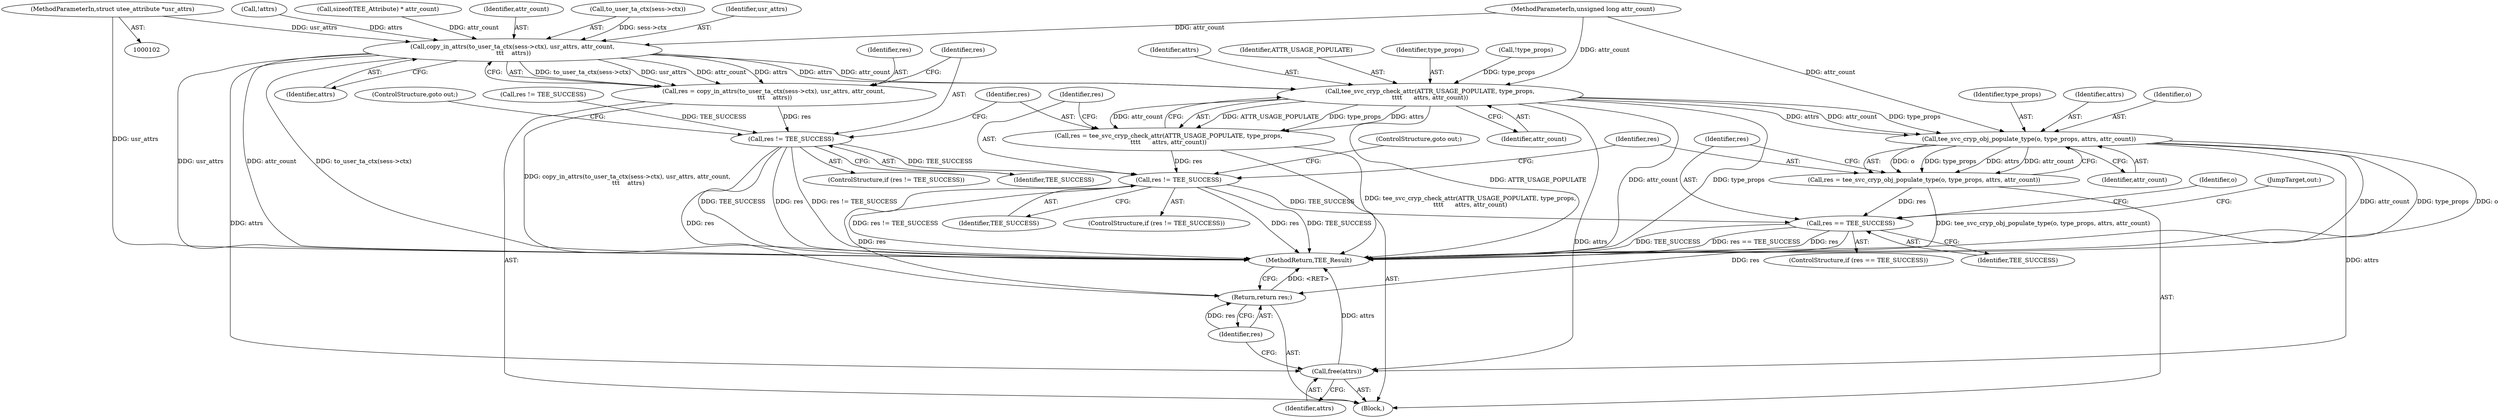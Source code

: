 digraph "0_optee_os_b60e1cee406a1ff521145ab9534370dfb85dd592@pointer" {
"1000104" [label="(MethodParameterIn,struct utee_attribute *usr_attrs)"];
"1000194" [label="(Call,copy_in_attrs(to_user_ta_ctx(sess->ctx), usr_attrs, attr_count,\n \t\t\t    attrs))"];
"1000192" [label="(Call,res = copy_in_attrs(to_user_ta_ctx(sess->ctx), usr_attrs, attr_count,\n \t\t\t    attrs))"];
"1000203" [label="(Call,res != TEE_SUCCESS)"];
"1000215" [label="(Call,res != TEE_SUCCESS)"];
"1000227" [label="(Call,res == TEE_SUCCESS)"];
"1000240" [label="(Return,return res;)"];
"1000209" [label="(Call,tee_svc_cryp_check_attr(ATTR_USAGE_POPULATE, type_props,\n\t\t\t\t      attrs, attr_count))"];
"1000207" [label="(Call,res = tee_svc_cryp_check_attr(ATTR_USAGE_POPULATE, type_props,\n\t\t\t\t      attrs, attr_count))"];
"1000221" [label="(Call,tee_svc_cryp_obj_populate_type(o, type_props, attrs, attr_count))"];
"1000219" [label="(Call,res = tee_svc_cryp_obj_populate_type(o, type_props, attrs, attr_count))"];
"1000238" [label="(Call,free(attrs))"];
"1000199" [label="(Identifier,usr_attrs)"];
"1000202" [label="(ControlStructure,if (res != TEE_SUCCESS))"];
"1000208" [label="(Identifier,res)"];
"1000238" [label="(Call,free(attrs))"];
"1000212" [label="(Identifier,attrs)"];
"1000241" [label="(Identifier,res)"];
"1000220" [label="(Identifier,res)"];
"1000227" [label="(Call,res == TEE_SUCCESS)"];
"1000223" [label="(Identifier,type_props)"];
"1000210" [label="(Identifier,ATTR_USAGE_POPULATE)"];
"1000106" [label="(Block,)"];
"1000207" [label="(Call,res = tee_svc_cryp_check_attr(ATTR_USAGE_POPULATE, type_props,\n\t\t\t\t      attrs, attr_count))"];
"1000224" [label="(Identifier,attrs)"];
"1000194" [label="(Call,copy_in_attrs(to_user_ta_ctx(sess->ctx), usr_attrs, attr_count,\n \t\t\t    attrs))"];
"1000214" [label="(ControlStructure,if (res != TEE_SUCCESS))"];
"1000225" [label="(Identifier,attr_count)"];
"1000233" [label="(Identifier,o)"];
"1000239" [label="(Identifier,attrs)"];
"1000213" [label="(Identifier,attr_count)"];
"1000218" [label="(ControlStructure,goto out;)"];
"1000228" [label="(Identifier,res)"];
"1000215" [label="(Call,res != TEE_SUCCESS)"];
"1000216" [label="(Identifier,res)"];
"1000219" [label="(Call,res = tee_svc_cryp_obj_populate_type(o, type_props, attrs, attr_count))"];
"1000222" [label="(Identifier,o)"];
"1000203" [label="(Call,res != TEE_SUCCESS)"];
"1000237" [label="(JumpTarget,out:)"];
"1000211" [label="(Identifier,type_props)"];
"1000176" [label="(Call,!type_props)"];
"1000193" [label="(Identifier,res)"];
"1000188" [label="(Call,!attrs)"];
"1000204" [label="(Identifier,res)"];
"1000105" [label="(MethodParameterIn,unsigned long attr_count)"];
"1000192" [label="(Call,res = copy_in_attrs(to_user_ta_ctx(sess->ctx), usr_attrs, attr_count,\n \t\t\t    attrs))"];
"1000240" [label="(Return,return res;)"];
"1000217" [label="(Identifier,TEE_SUCCESS)"];
"1000221" [label="(Call,tee_svc_cryp_obj_populate_type(o, type_props, attrs, attr_count))"];
"1000183" [label="(Call,sizeof(TEE_Attribute) * attr_count)"];
"1000104" [label="(MethodParameterIn,struct utee_attribute *usr_attrs)"];
"1000226" [label="(ControlStructure,if (res == TEE_SUCCESS))"];
"1000201" [label="(Identifier,attrs)"];
"1000200" [label="(Identifier,attr_count)"];
"1000242" [label="(MethodReturn,TEE_Result)"];
"1000205" [label="(Identifier,TEE_SUCCESS)"];
"1000229" [label="(Identifier,TEE_SUCCESS)"];
"1000206" [label="(ControlStructure,goto out;)"];
"1000195" [label="(Call,to_user_ta_ctx(sess->ctx))"];
"1000209" [label="(Call,tee_svc_cryp_check_attr(ATTR_USAGE_POPULATE, type_props,\n\t\t\t\t      attrs, attr_count))"];
"1000138" [label="(Call,res != TEE_SUCCESS)"];
"1000104" -> "1000102"  [label="AST: "];
"1000104" -> "1000242"  [label="DDG: usr_attrs"];
"1000104" -> "1000194"  [label="DDG: usr_attrs"];
"1000194" -> "1000192"  [label="AST: "];
"1000194" -> "1000201"  [label="CFG: "];
"1000195" -> "1000194"  [label="AST: "];
"1000199" -> "1000194"  [label="AST: "];
"1000200" -> "1000194"  [label="AST: "];
"1000201" -> "1000194"  [label="AST: "];
"1000192" -> "1000194"  [label="CFG: "];
"1000194" -> "1000242"  [label="DDG: usr_attrs"];
"1000194" -> "1000242"  [label="DDG: attr_count"];
"1000194" -> "1000242"  [label="DDG: to_user_ta_ctx(sess->ctx)"];
"1000194" -> "1000192"  [label="DDG: to_user_ta_ctx(sess->ctx)"];
"1000194" -> "1000192"  [label="DDG: usr_attrs"];
"1000194" -> "1000192"  [label="DDG: attr_count"];
"1000194" -> "1000192"  [label="DDG: attrs"];
"1000195" -> "1000194"  [label="DDG: sess->ctx"];
"1000183" -> "1000194"  [label="DDG: attr_count"];
"1000105" -> "1000194"  [label="DDG: attr_count"];
"1000188" -> "1000194"  [label="DDG: attrs"];
"1000194" -> "1000209"  [label="DDG: attrs"];
"1000194" -> "1000209"  [label="DDG: attr_count"];
"1000194" -> "1000238"  [label="DDG: attrs"];
"1000192" -> "1000106"  [label="AST: "];
"1000193" -> "1000192"  [label="AST: "];
"1000204" -> "1000192"  [label="CFG: "];
"1000192" -> "1000242"  [label="DDG: copy_in_attrs(to_user_ta_ctx(sess->ctx), usr_attrs, attr_count,\n \t\t\t    attrs)"];
"1000192" -> "1000203"  [label="DDG: res"];
"1000203" -> "1000202"  [label="AST: "];
"1000203" -> "1000205"  [label="CFG: "];
"1000204" -> "1000203"  [label="AST: "];
"1000205" -> "1000203"  [label="AST: "];
"1000206" -> "1000203"  [label="CFG: "];
"1000208" -> "1000203"  [label="CFG: "];
"1000203" -> "1000242"  [label="DDG: TEE_SUCCESS"];
"1000203" -> "1000242"  [label="DDG: res"];
"1000203" -> "1000242"  [label="DDG: res != TEE_SUCCESS"];
"1000138" -> "1000203"  [label="DDG: TEE_SUCCESS"];
"1000203" -> "1000215"  [label="DDG: TEE_SUCCESS"];
"1000203" -> "1000240"  [label="DDG: res"];
"1000215" -> "1000214"  [label="AST: "];
"1000215" -> "1000217"  [label="CFG: "];
"1000216" -> "1000215"  [label="AST: "];
"1000217" -> "1000215"  [label="AST: "];
"1000218" -> "1000215"  [label="CFG: "];
"1000220" -> "1000215"  [label="CFG: "];
"1000215" -> "1000242"  [label="DDG: res"];
"1000215" -> "1000242"  [label="DDG: TEE_SUCCESS"];
"1000215" -> "1000242"  [label="DDG: res != TEE_SUCCESS"];
"1000207" -> "1000215"  [label="DDG: res"];
"1000215" -> "1000227"  [label="DDG: TEE_SUCCESS"];
"1000215" -> "1000240"  [label="DDG: res"];
"1000227" -> "1000226"  [label="AST: "];
"1000227" -> "1000229"  [label="CFG: "];
"1000228" -> "1000227"  [label="AST: "];
"1000229" -> "1000227"  [label="AST: "];
"1000233" -> "1000227"  [label="CFG: "];
"1000237" -> "1000227"  [label="CFG: "];
"1000227" -> "1000242"  [label="DDG: res == TEE_SUCCESS"];
"1000227" -> "1000242"  [label="DDG: res"];
"1000227" -> "1000242"  [label="DDG: TEE_SUCCESS"];
"1000219" -> "1000227"  [label="DDG: res"];
"1000227" -> "1000240"  [label="DDG: res"];
"1000240" -> "1000106"  [label="AST: "];
"1000240" -> "1000241"  [label="CFG: "];
"1000241" -> "1000240"  [label="AST: "];
"1000242" -> "1000240"  [label="CFG: "];
"1000240" -> "1000242"  [label="DDG: <RET>"];
"1000241" -> "1000240"  [label="DDG: res"];
"1000209" -> "1000207"  [label="AST: "];
"1000209" -> "1000213"  [label="CFG: "];
"1000210" -> "1000209"  [label="AST: "];
"1000211" -> "1000209"  [label="AST: "];
"1000212" -> "1000209"  [label="AST: "];
"1000213" -> "1000209"  [label="AST: "];
"1000207" -> "1000209"  [label="CFG: "];
"1000209" -> "1000242"  [label="DDG: ATTR_USAGE_POPULATE"];
"1000209" -> "1000242"  [label="DDG: attr_count"];
"1000209" -> "1000242"  [label="DDG: type_props"];
"1000209" -> "1000207"  [label="DDG: ATTR_USAGE_POPULATE"];
"1000209" -> "1000207"  [label="DDG: type_props"];
"1000209" -> "1000207"  [label="DDG: attrs"];
"1000209" -> "1000207"  [label="DDG: attr_count"];
"1000176" -> "1000209"  [label="DDG: type_props"];
"1000105" -> "1000209"  [label="DDG: attr_count"];
"1000209" -> "1000221"  [label="DDG: type_props"];
"1000209" -> "1000221"  [label="DDG: attrs"];
"1000209" -> "1000221"  [label="DDG: attr_count"];
"1000209" -> "1000238"  [label="DDG: attrs"];
"1000207" -> "1000106"  [label="AST: "];
"1000208" -> "1000207"  [label="AST: "];
"1000216" -> "1000207"  [label="CFG: "];
"1000207" -> "1000242"  [label="DDG: tee_svc_cryp_check_attr(ATTR_USAGE_POPULATE, type_props,\n\t\t\t\t      attrs, attr_count)"];
"1000221" -> "1000219"  [label="AST: "];
"1000221" -> "1000225"  [label="CFG: "];
"1000222" -> "1000221"  [label="AST: "];
"1000223" -> "1000221"  [label="AST: "];
"1000224" -> "1000221"  [label="AST: "];
"1000225" -> "1000221"  [label="AST: "];
"1000219" -> "1000221"  [label="CFG: "];
"1000221" -> "1000242"  [label="DDG: attr_count"];
"1000221" -> "1000242"  [label="DDG: type_props"];
"1000221" -> "1000242"  [label="DDG: o"];
"1000221" -> "1000219"  [label="DDG: o"];
"1000221" -> "1000219"  [label="DDG: type_props"];
"1000221" -> "1000219"  [label="DDG: attrs"];
"1000221" -> "1000219"  [label="DDG: attr_count"];
"1000105" -> "1000221"  [label="DDG: attr_count"];
"1000221" -> "1000238"  [label="DDG: attrs"];
"1000219" -> "1000106"  [label="AST: "];
"1000220" -> "1000219"  [label="AST: "];
"1000228" -> "1000219"  [label="CFG: "];
"1000219" -> "1000242"  [label="DDG: tee_svc_cryp_obj_populate_type(o, type_props, attrs, attr_count)"];
"1000238" -> "1000106"  [label="AST: "];
"1000238" -> "1000239"  [label="CFG: "];
"1000239" -> "1000238"  [label="AST: "];
"1000241" -> "1000238"  [label="CFG: "];
"1000238" -> "1000242"  [label="DDG: attrs"];
}
